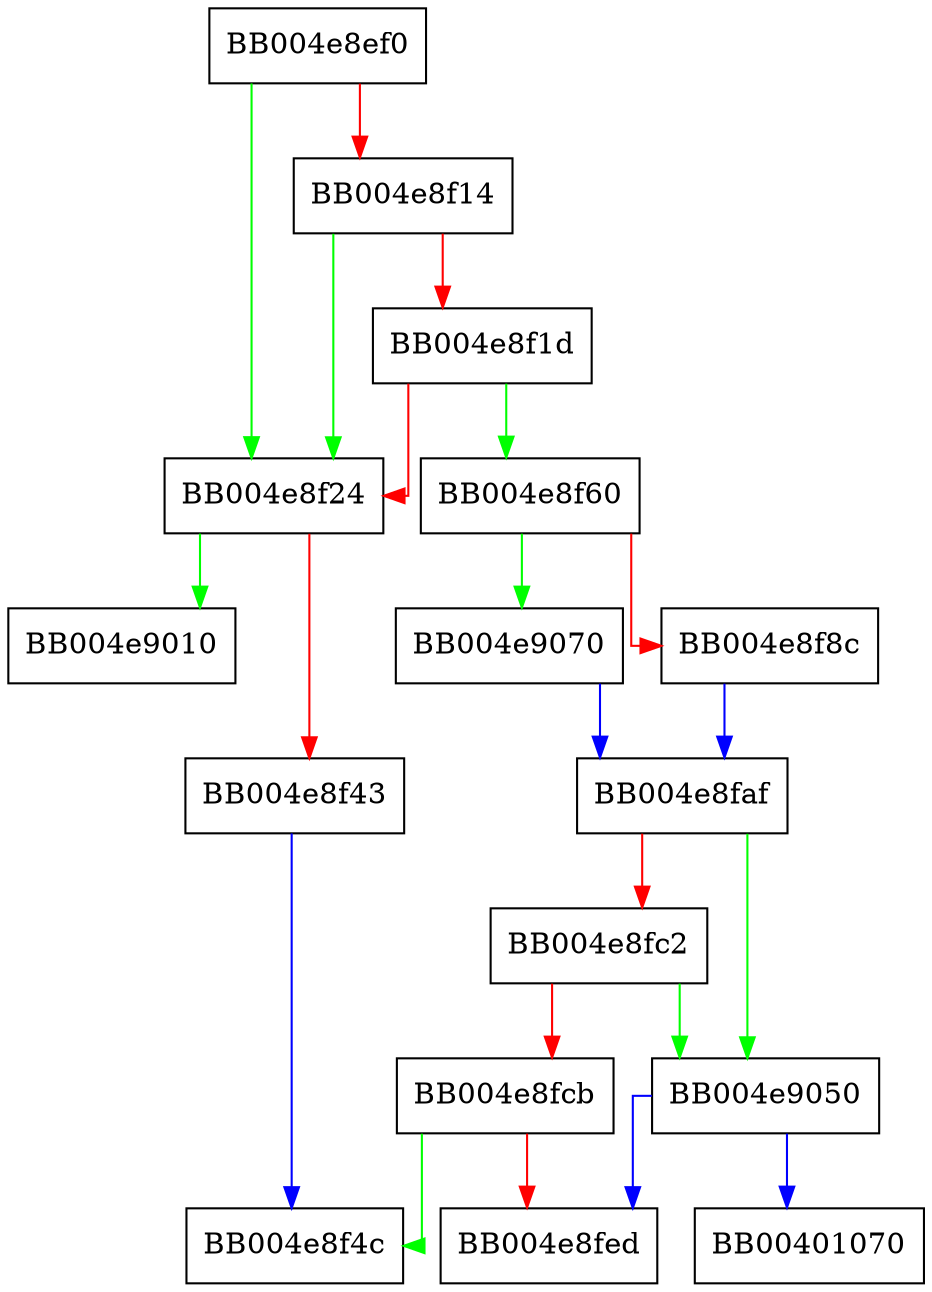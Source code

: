 digraph get_cert_verify_tbs_data {
  node [shape="box"];
  graph [splines=ortho];
  BB004e8ef0 -> BB004e8f24 [color="green"];
  BB004e8ef0 -> BB004e8f14 [color="red"];
  BB004e8f14 -> BB004e8f24 [color="green"];
  BB004e8f14 -> BB004e8f1d [color="red"];
  BB004e8f1d -> BB004e8f60 [color="green"];
  BB004e8f1d -> BB004e8f24 [color="red"];
  BB004e8f24 -> BB004e9010 [color="green"];
  BB004e8f24 -> BB004e8f43 [color="red"];
  BB004e8f43 -> BB004e8f4c [color="blue"];
  BB004e8f60 -> BB004e9070 [color="green"];
  BB004e8f60 -> BB004e8f8c [color="red"];
  BB004e8f8c -> BB004e8faf [color="blue"];
  BB004e8faf -> BB004e9050 [color="green"];
  BB004e8faf -> BB004e8fc2 [color="red"];
  BB004e8fc2 -> BB004e9050 [color="green"];
  BB004e8fc2 -> BB004e8fcb [color="red"];
  BB004e8fcb -> BB004e8f4c [color="green"];
  BB004e8fcb -> BB004e8fed [color="red"];
  BB004e9050 -> BB00401070 [color="blue"];
  BB004e9050 -> BB004e8fed [color="blue"];
  BB004e9070 -> BB004e8faf [color="blue"];
}